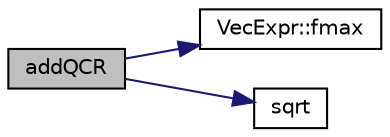 digraph "addQCR"
{
 // LATEX_PDF_SIZE
  edge [fontname="Helvetica",fontsize="10",labelfontname="Helvetica",labelfontsize="10"];
  node [fontname="Helvetica",fontsize="10",shape=record];
  rankdir="LR";
  Node1 [label="addQCR",height=0.2,width=0.4,color="black", fillcolor="grey75", style="filled", fontcolor="black",tooltip="SA-QCR2000 modification of the stress tensor."];
  Node1 -> Node2 [color="midnightblue",fontsize="10",style="solid",fontname="Helvetica"];
  Node2 [label="VecExpr::fmax",height=0.2,width=0.4,color="black", fillcolor="white", style="filled",URL="$group__VecExpr.html#gaa1a2012ba7d4b10571ed831a1e27167f",tooltip=" "];
  Node1 -> Node3 [color="midnightblue",fontsize="10",style="solid",fontname="Helvetica"];
  Node3 [label="sqrt",height=0.2,width=0.4,color="black", fillcolor="white", style="filled",URL="$group__SIMD.html#ga54a1925ab40fb4249ea255072520de35",tooltip=" "];
}
